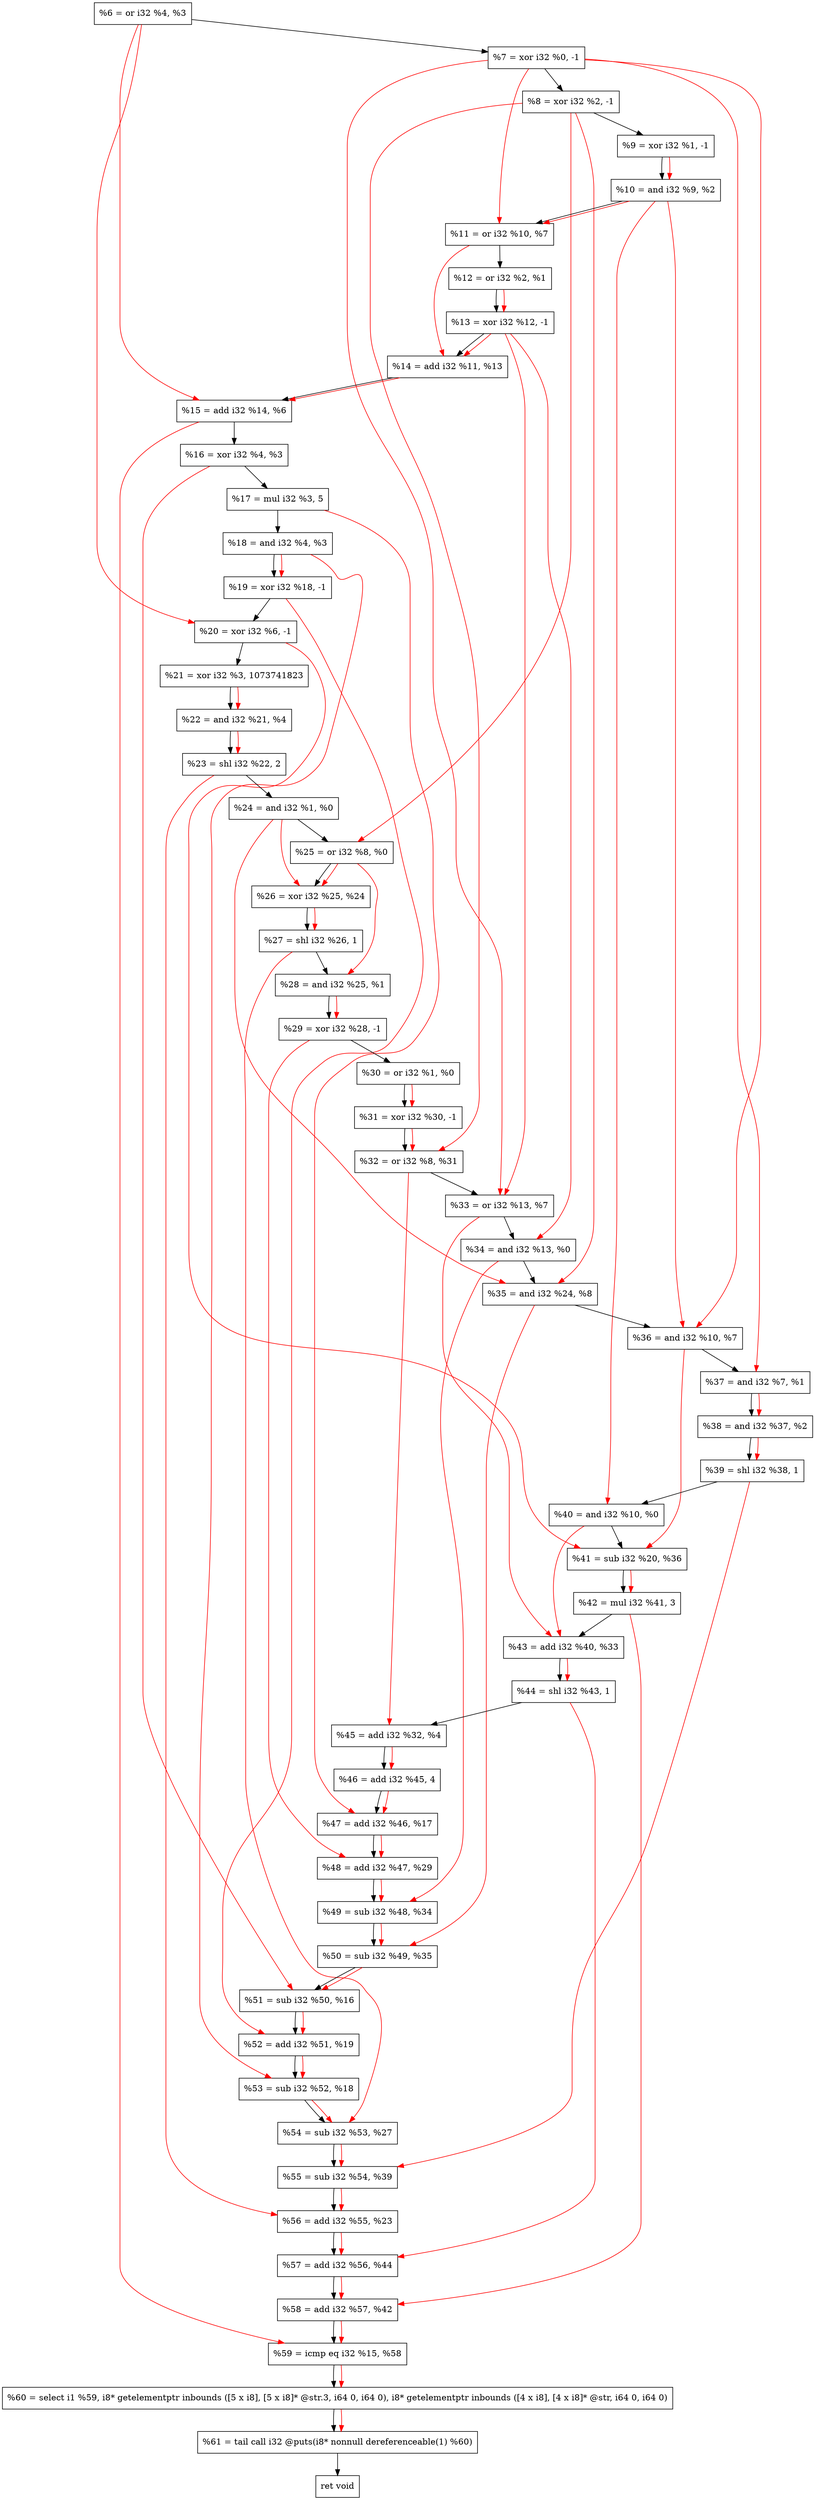digraph "DFG for'crackme' function" {
	Node0x68c920[shape=record, label="  %6 = or i32 %4, %3"];
	Node0x68cfa0[shape=record, label="  %7 = xor i32 %0, -1"];
	Node0x68d010[shape=record, label="  %8 = xor i32 %2, -1"];
	Node0x68d080[shape=record, label="  %9 = xor i32 %1, -1"];
	Node0x68d0f0[shape=record, label="  %10 = and i32 %9, %2"];
	Node0x68d160[shape=record, label="  %11 = or i32 %10, %7"];
	Node0x68d1d0[shape=record, label="  %12 = or i32 %2, %1"];
	Node0x68d240[shape=record, label="  %13 = xor i32 %12, -1"];
	Node0x68d2b0[shape=record, label="  %14 = add i32 %11, %13"];
	Node0x68d320[shape=record, label="  %15 = add i32 %14, %6"];
	Node0x68d390[shape=record, label="  %16 = xor i32 %4, %3"];
	Node0x68d430[shape=record, label="  %17 = mul i32 %3, 5"];
	Node0x68d4a0[shape=record, label="  %18 = and i32 %4, %3"];
	Node0x68d510[shape=record, label="  %19 = xor i32 %18, -1"];
	Node0x68d580[shape=record, label="  %20 = xor i32 %6, -1"];
	Node0x68d620[shape=record, label="  %21 = xor i32 %3, 1073741823"];
	Node0x68d690[shape=record, label="  %22 = and i32 %21, %4"];
	Node0x68d730[shape=record, label="  %23 = shl i32 %22, 2"];
	Node0x68d7a0[shape=record, label="  %24 = and i32 %1, %0"];
	Node0x68d810[shape=record, label="  %25 = or i32 %8, %0"];
	Node0x68d880[shape=record, label="  %26 = xor i32 %25, %24"];
	Node0x68d920[shape=record, label="  %27 = shl i32 %26, 1"];
	Node0x68d990[shape=record, label="  %28 = and i32 %25, %1"];
	Node0x68da00[shape=record, label="  %29 = xor i32 %28, -1"];
	Node0x68da70[shape=record, label="  %30 = or i32 %1, %0"];
	Node0x68dae0[shape=record, label="  %31 = xor i32 %30, -1"];
	Node0x68db50[shape=record, label="  %32 = or i32 %8, %31"];
	Node0x68ddd0[shape=record, label="  %33 = or i32 %13, %7"];
	Node0x68de40[shape=record, label="  %34 = and i32 %13, %0"];
	Node0x68deb0[shape=record, label="  %35 = and i32 %24, %8"];
	Node0x68df20[shape=record, label="  %36 = and i32 %10, %7"];
	Node0x68df90[shape=record, label="  %37 = and i32 %7, %1"];
	Node0x68e000[shape=record, label="  %38 = and i32 %37, %2"];
	Node0x68e070[shape=record, label="  %39 = shl i32 %38, 1"];
	Node0x68e0e0[shape=record, label="  %40 = and i32 %10, %0"];
	Node0x68e150[shape=record, label="  %41 = sub i32 %20, %36"];
	Node0x68e1f0[shape=record, label="  %42 = mul i32 %41, 3"];
	Node0x68e260[shape=record, label="  %43 = add i32 %40, %33"];
	Node0x68e2d0[shape=record, label="  %44 = shl i32 %43, 1"];
	Node0x68e340[shape=record, label="  %45 = add i32 %32, %4"];
	Node0x68e3e0[shape=record, label="  %46 = add i32 %45, 4"];
	Node0x68e450[shape=record, label="  %47 = add i32 %46, %17"];
	Node0x68e4c0[shape=record, label="  %48 = add i32 %47, %29"];
	Node0x68e530[shape=record, label="  %49 = sub i32 %48, %34"];
	Node0x68e5a0[shape=record, label="  %50 = sub i32 %49, %35"];
	Node0x68e610[shape=record, label="  %51 = sub i32 %50, %16"];
	Node0x68e680[shape=record, label="  %52 = add i32 %51, %19"];
	Node0x68e6f0[shape=record, label="  %53 = sub i32 %52, %18"];
	Node0x68e760[shape=record, label="  %54 = sub i32 %53, %27"];
	Node0x68e7d0[shape=record, label="  %55 = sub i32 %54, %39"];
	Node0x68e840[shape=record, label="  %56 = add i32 %55, %23"];
	Node0x68e8b0[shape=record, label="  %57 = add i32 %56, %44"];
	Node0x68e920[shape=record, label="  %58 = add i32 %57, %42"];
	Node0x68e990[shape=record, label="  %59 = icmp eq i32 %15, %58"];
	Node0x62d268[shape=record, label="  %60 = select i1 %59, i8* getelementptr inbounds ([5 x i8], [5 x i8]* @str.3, i64 0, i64 0), i8* getelementptr inbounds ([4 x i8], [4 x i8]* @str, i64 0, i64 0)"];
	Node0x68ee30[shape=record, label="  %61 = tail call i32 @puts(i8* nonnull dereferenceable(1) %60)"];
	Node0x68ee80[shape=record, label="  ret void"];
	Node0x68c920 -> Node0x68cfa0;
	Node0x68cfa0 -> Node0x68d010;
	Node0x68d010 -> Node0x68d080;
	Node0x68d080 -> Node0x68d0f0;
	Node0x68d0f0 -> Node0x68d160;
	Node0x68d160 -> Node0x68d1d0;
	Node0x68d1d0 -> Node0x68d240;
	Node0x68d240 -> Node0x68d2b0;
	Node0x68d2b0 -> Node0x68d320;
	Node0x68d320 -> Node0x68d390;
	Node0x68d390 -> Node0x68d430;
	Node0x68d430 -> Node0x68d4a0;
	Node0x68d4a0 -> Node0x68d510;
	Node0x68d510 -> Node0x68d580;
	Node0x68d580 -> Node0x68d620;
	Node0x68d620 -> Node0x68d690;
	Node0x68d690 -> Node0x68d730;
	Node0x68d730 -> Node0x68d7a0;
	Node0x68d7a0 -> Node0x68d810;
	Node0x68d810 -> Node0x68d880;
	Node0x68d880 -> Node0x68d920;
	Node0x68d920 -> Node0x68d990;
	Node0x68d990 -> Node0x68da00;
	Node0x68da00 -> Node0x68da70;
	Node0x68da70 -> Node0x68dae0;
	Node0x68dae0 -> Node0x68db50;
	Node0x68db50 -> Node0x68ddd0;
	Node0x68ddd0 -> Node0x68de40;
	Node0x68de40 -> Node0x68deb0;
	Node0x68deb0 -> Node0x68df20;
	Node0x68df20 -> Node0x68df90;
	Node0x68df90 -> Node0x68e000;
	Node0x68e000 -> Node0x68e070;
	Node0x68e070 -> Node0x68e0e0;
	Node0x68e0e0 -> Node0x68e150;
	Node0x68e150 -> Node0x68e1f0;
	Node0x68e1f0 -> Node0x68e260;
	Node0x68e260 -> Node0x68e2d0;
	Node0x68e2d0 -> Node0x68e340;
	Node0x68e340 -> Node0x68e3e0;
	Node0x68e3e0 -> Node0x68e450;
	Node0x68e450 -> Node0x68e4c0;
	Node0x68e4c0 -> Node0x68e530;
	Node0x68e530 -> Node0x68e5a0;
	Node0x68e5a0 -> Node0x68e610;
	Node0x68e610 -> Node0x68e680;
	Node0x68e680 -> Node0x68e6f0;
	Node0x68e6f0 -> Node0x68e760;
	Node0x68e760 -> Node0x68e7d0;
	Node0x68e7d0 -> Node0x68e840;
	Node0x68e840 -> Node0x68e8b0;
	Node0x68e8b0 -> Node0x68e920;
	Node0x68e920 -> Node0x68e990;
	Node0x68e990 -> Node0x62d268;
	Node0x62d268 -> Node0x68ee30;
	Node0x68ee30 -> Node0x68ee80;
edge [color=red]
	Node0x68d080 -> Node0x68d0f0;
	Node0x68d0f0 -> Node0x68d160;
	Node0x68cfa0 -> Node0x68d160;
	Node0x68d1d0 -> Node0x68d240;
	Node0x68d160 -> Node0x68d2b0;
	Node0x68d240 -> Node0x68d2b0;
	Node0x68d2b0 -> Node0x68d320;
	Node0x68c920 -> Node0x68d320;
	Node0x68d4a0 -> Node0x68d510;
	Node0x68c920 -> Node0x68d580;
	Node0x68d620 -> Node0x68d690;
	Node0x68d690 -> Node0x68d730;
	Node0x68d010 -> Node0x68d810;
	Node0x68d810 -> Node0x68d880;
	Node0x68d7a0 -> Node0x68d880;
	Node0x68d880 -> Node0x68d920;
	Node0x68d810 -> Node0x68d990;
	Node0x68d990 -> Node0x68da00;
	Node0x68da70 -> Node0x68dae0;
	Node0x68d010 -> Node0x68db50;
	Node0x68dae0 -> Node0x68db50;
	Node0x68d240 -> Node0x68ddd0;
	Node0x68cfa0 -> Node0x68ddd0;
	Node0x68d240 -> Node0x68de40;
	Node0x68d7a0 -> Node0x68deb0;
	Node0x68d010 -> Node0x68deb0;
	Node0x68d0f0 -> Node0x68df20;
	Node0x68cfa0 -> Node0x68df20;
	Node0x68cfa0 -> Node0x68df90;
	Node0x68df90 -> Node0x68e000;
	Node0x68e000 -> Node0x68e070;
	Node0x68d0f0 -> Node0x68e0e0;
	Node0x68d580 -> Node0x68e150;
	Node0x68df20 -> Node0x68e150;
	Node0x68e150 -> Node0x68e1f0;
	Node0x68e0e0 -> Node0x68e260;
	Node0x68ddd0 -> Node0x68e260;
	Node0x68e260 -> Node0x68e2d0;
	Node0x68db50 -> Node0x68e340;
	Node0x68e340 -> Node0x68e3e0;
	Node0x68e3e0 -> Node0x68e450;
	Node0x68d430 -> Node0x68e450;
	Node0x68e450 -> Node0x68e4c0;
	Node0x68da00 -> Node0x68e4c0;
	Node0x68e4c0 -> Node0x68e530;
	Node0x68de40 -> Node0x68e530;
	Node0x68e530 -> Node0x68e5a0;
	Node0x68deb0 -> Node0x68e5a0;
	Node0x68e5a0 -> Node0x68e610;
	Node0x68d390 -> Node0x68e610;
	Node0x68e610 -> Node0x68e680;
	Node0x68d510 -> Node0x68e680;
	Node0x68e680 -> Node0x68e6f0;
	Node0x68d4a0 -> Node0x68e6f0;
	Node0x68e6f0 -> Node0x68e760;
	Node0x68d920 -> Node0x68e760;
	Node0x68e760 -> Node0x68e7d0;
	Node0x68e070 -> Node0x68e7d0;
	Node0x68e7d0 -> Node0x68e840;
	Node0x68d730 -> Node0x68e840;
	Node0x68e840 -> Node0x68e8b0;
	Node0x68e2d0 -> Node0x68e8b0;
	Node0x68e8b0 -> Node0x68e920;
	Node0x68e1f0 -> Node0x68e920;
	Node0x68d320 -> Node0x68e990;
	Node0x68e920 -> Node0x68e990;
	Node0x68e990 -> Node0x62d268;
	Node0x62d268 -> Node0x68ee30;
}
